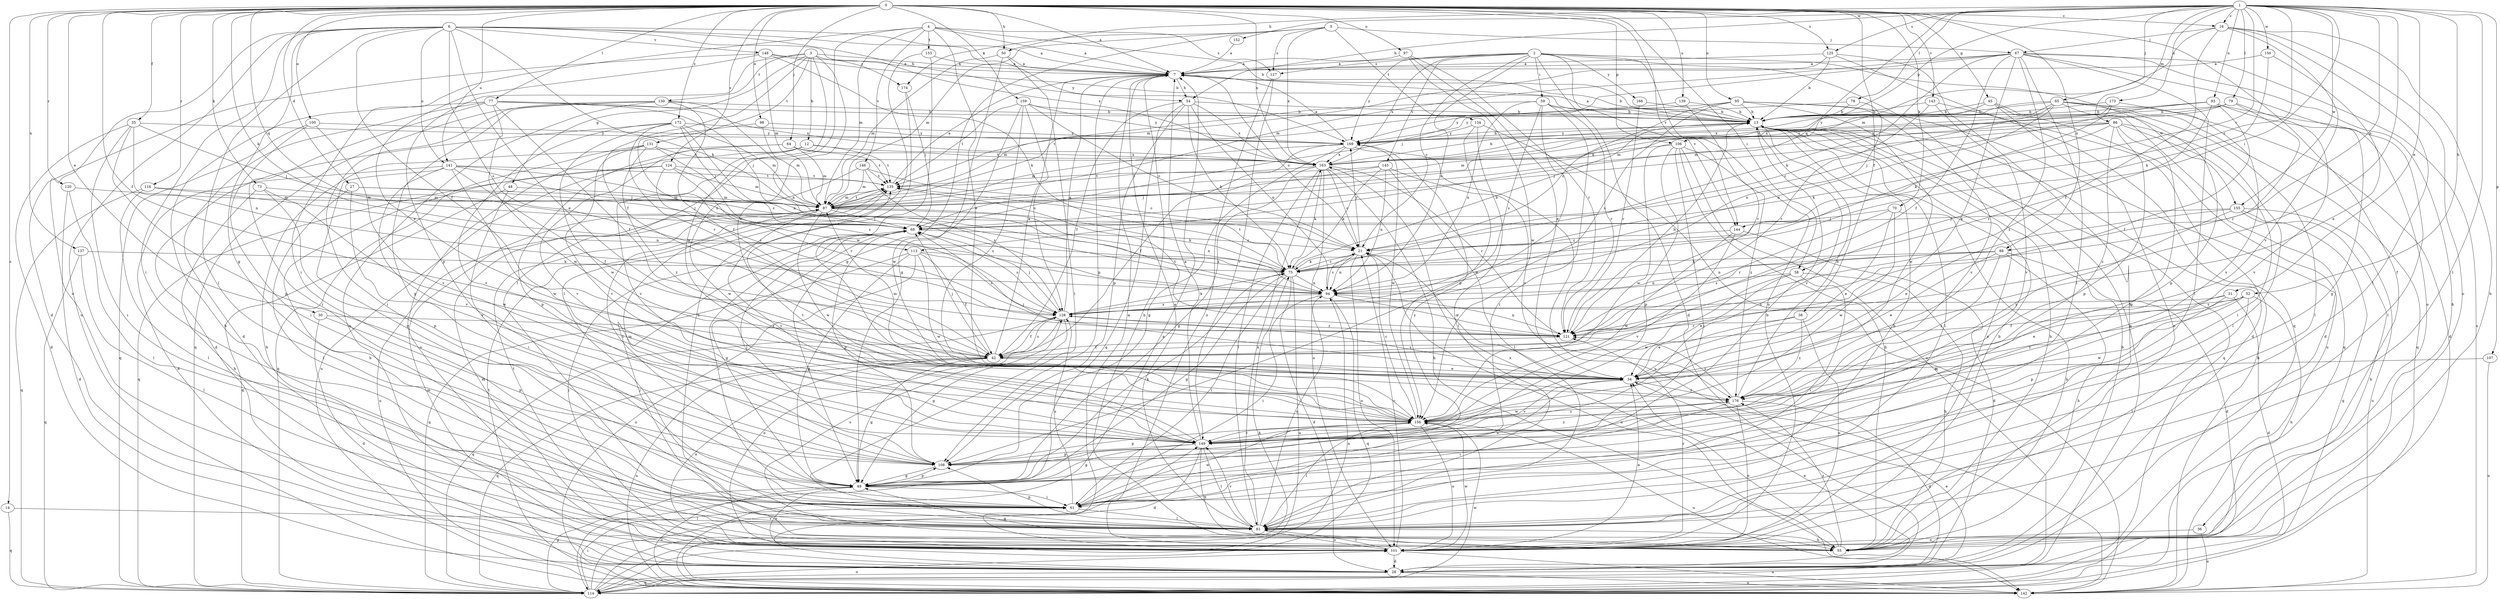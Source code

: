 strict digraph  {
0;
1;
2;
3;
4;
5;
6;
7;
12;
13;
14;
16;
21;
27;
28;
30;
31;
34;
35;
36;
38;
42;
45;
48;
49;
50;
52;
54;
55;
58;
59;
61;
64;
65;
67;
68;
70;
73;
75;
77;
78;
79;
81;
86;
87;
88;
93;
94;
95;
97;
98;
100;
101;
106;
107;
108;
113;
114;
116;
120;
121;
124;
125;
127;
128;
130;
131;
133;
134;
135;
137;
139;
141;
142;
143;
144;
145;
146;
148;
149;
150;
152;
155;
156;
159;
163;
166;
169;
172;
173;
174;
176;
0 -> 7  [label=a];
0 -> 14  [label=c];
0 -> 16  [label=c];
0 -> 27  [label=d];
0 -> 30  [label=e];
0 -> 35  [label=f];
0 -> 36  [label=f];
0 -> 38  [label=f];
0 -> 42  [label=f];
0 -> 45  [label=g];
0 -> 50  [label=h];
0 -> 58  [label=i];
0 -> 64  [label=j];
0 -> 70  [label=k];
0 -> 73  [label=k];
0 -> 75  [label=k];
0 -> 77  [label=l];
0 -> 88  [label=n];
0 -> 95  [label=o];
0 -> 97  [label=o];
0 -> 98  [label=o];
0 -> 100  [label=o];
0 -> 106  [label=p];
0 -> 113  [label=q];
0 -> 116  [label=r];
0 -> 120  [label=r];
0 -> 124  [label=s];
0 -> 125  [label=s];
0 -> 137  [label=u];
0 -> 139  [label=u];
0 -> 141  [label=u];
0 -> 143  [label=v];
0 -> 144  [label=v];
0 -> 159  [label=x];
0 -> 163  [label=x];
0 -> 172  [label=z];
1 -> 16  [label=c];
1 -> 21  [label=c];
1 -> 31  [label=e];
1 -> 50  [label=h];
1 -> 52  [label=h];
1 -> 54  [label=h];
1 -> 58  [label=i];
1 -> 65  [label=j];
1 -> 78  [label=l];
1 -> 79  [label=l];
1 -> 81  [label=l];
1 -> 86  [label=m];
1 -> 88  [label=n];
1 -> 93  [label=n];
1 -> 106  [label=p];
1 -> 107  [label=p];
1 -> 113  [label=q];
1 -> 121  [label=r];
1 -> 125  [label=s];
1 -> 144  [label=v];
1 -> 150  [label=w];
1 -> 152  [label=w];
1 -> 155  [label=w];
1 -> 173  [label=z];
2 -> 7  [label=a];
2 -> 21  [label=c];
2 -> 28  [label=d];
2 -> 59  [label=i];
2 -> 94  [label=n];
2 -> 101  [label=o];
2 -> 114  [label=q];
2 -> 127  [label=s];
2 -> 144  [label=v];
2 -> 145  [label=v];
2 -> 155  [label=w];
2 -> 163  [label=x];
2 -> 166  [label=y];
2 -> 169  [label=y];
3 -> 7  [label=a];
3 -> 12  [label=b];
3 -> 34  [label=e];
3 -> 42  [label=f];
3 -> 48  [label=g];
3 -> 108  [label=p];
3 -> 130  [label=t];
3 -> 131  [label=t];
3 -> 156  [label=w];
3 -> 174  [label=z];
4 -> 7  [label=a];
4 -> 13  [label=b];
4 -> 34  [label=e];
4 -> 61  [label=i];
4 -> 81  [label=l];
4 -> 87  [label=m];
4 -> 127  [label=s];
4 -> 133  [label=t];
4 -> 146  [label=v];
5 -> 49  [label=g];
5 -> 67  [label=j];
5 -> 87  [label=m];
5 -> 127  [label=s];
5 -> 134  [label=t];
5 -> 163  [label=x];
5 -> 174  [label=z];
6 -> 7  [label=a];
6 -> 34  [label=e];
6 -> 42  [label=f];
6 -> 49  [label=g];
6 -> 54  [label=h];
6 -> 61  [label=i];
6 -> 75  [label=k];
6 -> 81  [label=l];
6 -> 101  [label=o];
6 -> 128  [label=s];
6 -> 141  [label=u];
6 -> 142  [label=u];
6 -> 148  [label=v];
6 -> 163  [label=x];
6 -> 169  [label=y];
7 -> 13  [label=b];
7 -> 21  [label=c];
7 -> 54  [label=h];
7 -> 55  [label=h];
7 -> 108  [label=p];
12 -> 108  [label=p];
12 -> 135  [label=t];
12 -> 142  [label=u];
12 -> 149  [label=v];
12 -> 163  [label=x];
13 -> 7  [label=a];
13 -> 81  [label=l];
13 -> 101  [label=o];
13 -> 114  [label=q];
13 -> 149  [label=v];
13 -> 169  [label=y];
14 -> 81  [label=l];
14 -> 114  [label=q];
16 -> 42  [label=f];
16 -> 55  [label=h];
16 -> 67  [label=j];
16 -> 81  [label=l];
16 -> 87  [label=m];
16 -> 101  [label=o];
16 -> 149  [label=v];
21 -> 75  [label=k];
21 -> 94  [label=n];
21 -> 101  [label=o];
21 -> 142  [label=u];
21 -> 169  [label=y];
27 -> 68  [label=j];
27 -> 81  [label=l];
27 -> 87  [label=m];
27 -> 149  [label=v];
28 -> 13  [label=b];
28 -> 34  [label=e];
28 -> 87  [label=m];
28 -> 114  [label=q];
28 -> 142  [label=u];
30 -> 28  [label=d];
30 -> 108  [label=p];
30 -> 121  [label=r];
31 -> 28  [label=d];
31 -> 34  [label=e];
31 -> 108  [label=p];
31 -> 128  [label=s];
34 -> 21  [label=c];
34 -> 68  [label=j];
34 -> 87  [label=m];
34 -> 128  [label=s];
34 -> 149  [label=v];
34 -> 176  [label=z];
35 -> 28  [label=d];
35 -> 61  [label=i];
35 -> 68  [label=j];
35 -> 94  [label=n];
35 -> 108  [label=p];
35 -> 169  [label=y];
36 -> 101  [label=o];
36 -> 142  [label=u];
38 -> 34  [label=e];
38 -> 101  [label=o];
38 -> 121  [label=r];
38 -> 176  [label=z];
42 -> 7  [label=a];
42 -> 34  [label=e];
42 -> 49  [label=g];
42 -> 68  [label=j];
42 -> 101  [label=o];
42 -> 114  [label=q];
42 -> 128  [label=s];
42 -> 142  [label=u];
45 -> 13  [label=b];
45 -> 28  [label=d];
45 -> 101  [label=o];
45 -> 114  [label=q];
45 -> 163  [label=x];
48 -> 61  [label=i];
48 -> 87  [label=m];
48 -> 114  [label=q];
49 -> 34  [label=e];
49 -> 61  [label=i];
49 -> 75  [label=k];
49 -> 101  [label=o];
49 -> 108  [label=p];
49 -> 135  [label=t];
49 -> 142  [label=u];
49 -> 169  [label=y];
50 -> 7  [label=a];
50 -> 49  [label=g];
50 -> 81  [label=l];
50 -> 87  [label=m];
52 -> 42  [label=f];
52 -> 55  [label=h];
52 -> 81  [label=l];
52 -> 128  [label=s];
52 -> 156  [label=w];
52 -> 176  [label=z];
54 -> 13  [label=b];
54 -> 42  [label=f];
54 -> 75  [label=k];
54 -> 94  [label=n];
54 -> 108  [label=p];
54 -> 114  [label=q];
54 -> 163  [label=x];
55 -> 13  [label=b];
55 -> 49  [label=g];
55 -> 68  [label=j];
55 -> 163  [label=x];
55 -> 176  [label=z];
58 -> 34  [label=e];
58 -> 55  [label=h];
58 -> 61  [label=i];
58 -> 94  [label=n];
58 -> 156  [label=w];
59 -> 13  [label=b];
59 -> 61  [label=i];
59 -> 87  [label=m];
59 -> 94  [label=n];
59 -> 108  [label=p];
59 -> 121  [label=r];
59 -> 128  [label=s];
61 -> 13  [label=b];
61 -> 81  [label=l];
61 -> 128  [label=s];
61 -> 156  [label=w];
64 -> 55  [label=h];
64 -> 87  [label=m];
64 -> 135  [label=t];
64 -> 149  [label=v];
64 -> 163  [label=x];
65 -> 13  [label=b];
65 -> 21  [label=c];
65 -> 28  [label=d];
65 -> 81  [label=l];
65 -> 94  [label=n];
65 -> 108  [label=p];
65 -> 114  [label=q];
65 -> 163  [label=x];
65 -> 169  [label=y];
67 -> 7  [label=a];
67 -> 34  [label=e];
67 -> 42  [label=f];
67 -> 55  [label=h];
67 -> 61  [label=i];
67 -> 68  [label=j];
67 -> 75  [label=k];
67 -> 81  [label=l];
67 -> 87  [label=m];
67 -> 101  [label=o];
67 -> 142  [label=u];
67 -> 176  [label=z];
68 -> 21  [label=c];
68 -> 49  [label=g];
68 -> 61  [label=i];
68 -> 108  [label=p];
68 -> 128  [label=s];
70 -> 34  [label=e];
70 -> 55  [label=h];
70 -> 68  [label=j];
70 -> 121  [label=r];
70 -> 156  [label=w];
73 -> 55  [label=h];
73 -> 87  [label=m];
73 -> 108  [label=p];
73 -> 156  [label=w];
75 -> 13  [label=b];
75 -> 21  [label=c];
75 -> 28  [label=d];
75 -> 49  [label=g];
75 -> 61  [label=i];
75 -> 94  [label=n];
75 -> 135  [label=t];
75 -> 142  [label=u];
77 -> 13  [label=b];
77 -> 28  [label=d];
77 -> 42  [label=f];
77 -> 55  [label=h];
77 -> 61  [label=i];
77 -> 68  [label=j];
77 -> 156  [label=w];
77 -> 163  [label=x];
78 -> 13  [label=b];
78 -> 94  [label=n];
78 -> 169  [label=y];
79 -> 13  [label=b];
79 -> 87  [label=m];
79 -> 121  [label=r];
79 -> 149  [label=v];
79 -> 163  [label=x];
81 -> 7  [label=a];
81 -> 13  [label=b];
81 -> 55  [label=h];
81 -> 94  [label=n];
81 -> 101  [label=o];
81 -> 108  [label=p];
81 -> 128  [label=s];
81 -> 149  [label=v];
81 -> 163  [label=x];
86 -> 49  [label=g];
86 -> 61  [label=i];
86 -> 68  [label=j];
86 -> 75  [label=k];
86 -> 81  [label=l];
86 -> 87  [label=m];
86 -> 108  [label=p];
86 -> 169  [label=y];
86 -> 176  [label=z];
87 -> 68  [label=j];
87 -> 75  [label=k];
87 -> 94  [label=n];
87 -> 135  [label=t];
87 -> 142  [label=u];
87 -> 149  [label=v];
87 -> 156  [label=w];
88 -> 28  [label=d];
88 -> 34  [label=e];
88 -> 55  [label=h];
88 -> 75  [label=k];
88 -> 94  [label=n];
88 -> 128  [label=s];
88 -> 176  [label=z];
93 -> 13  [label=b];
93 -> 42  [label=f];
93 -> 49  [label=g];
93 -> 68  [label=j];
93 -> 81  [label=l];
93 -> 121  [label=r];
93 -> 163  [label=x];
94 -> 21  [label=c];
94 -> 61  [label=i];
94 -> 114  [label=q];
94 -> 121  [label=r];
94 -> 128  [label=s];
95 -> 13  [label=b];
95 -> 21  [label=c];
95 -> 128  [label=s];
95 -> 135  [label=t];
95 -> 142  [label=u];
95 -> 149  [label=v];
95 -> 156  [label=w];
97 -> 7  [label=a];
97 -> 34  [label=e];
97 -> 121  [label=r];
97 -> 156  [label=w];
98 -> 87  [label=m];
98 -> 94  [label=n];
98 -> 169  [label=y];
100 -> 61  [label=i];
100 -> 114  [label=q];
100 -> 149  [label=v];
100 -> 169  [label=y];
101 -> 7  [label=a];
101 -> 13  [label=b];
101 -> 21  [label=c];
101 -> 28  [label=d];
101 -> 34  [label=e];
101 -> 68  [label=j];
101 -> 81  [label=l];
101 -> 87  [label=m];
101 -> 121  [label=r];
101 -> 135  [label=t];
101 -> 142  [label=u];
101 -> 156  [label=w];
106 -> 55  [label=h];
106 -> 61  [label=i];
106 -> 108  [label=p];
106 -> 114  [label=q];
106 -> 156  [label=w];
106 -> 163  [label=x];
106 -> 176  [label=z];
107 -> 34  [label=e];
107 -> 142  [label=u];
108 -> 49  [label=g];
108 -> 68  [label=j];
108 -> 87  [label=m];
113 -> 42  [label=f];
113 -> 49  [label=g];
113 -> 75  [label=k];
113 -> 114  [label=q];
113 -> 128  [label=s];
113 -> 142  [label=u];
113 -> 156  [label=w];
114 -> 34  [label=e];
114 -> 49  [label=g];
114 -> 61  [label=i];
114 -> 75  [label=k];
114 -> 94  [label=n];
114 -> 101  [label=o];
114 -> 149  [label=v];
114 -> 156  [label=w];
116 -> 81  [label=l];
116 -> 87  [label=m];
116 -> 94  [label=n];
116 -> 114  [label=q];
120 -> 28  [label=d];
120 -> 81  [label=l];
120 -> 87  [label=m];
121 -> 13  [label=b];
121 -> 42  [label=f];
121 -> 94  [label=n];
121 -> 135  [label=t];
124 -> 55  [label=h];
124 -> 87  [label=m];
124 -> 114  [label=q];
124 -> 121  [label=r];
124 -> 128  [label=s];
124 -> 135  [label=t];
125 -> 7  [label=a];
125 -> 13  [label=b];
125 -> 55  [label=h];
125 -> 87  [label=m];
125 -> 114  [label=q];
127 -> 101  [label=o];
127 -> 149  [label=v];
128 -> 7  [label=a];
128 -> 42  [label=f];
128 -> 49  [label=g];
128 -> 68  [label=j];
128 -> 75  [label=k];
128 -> 101  [label=o];
128 -> 114  [label=q];
128 -> 121  [label=r];
130 -> 13  [label=b];
130 -> 42  [label=f];
130 -> 49  [label=g];
130 -> 61  [label=i];
130 -> 94  [label=n];
130 -> 101  [label=o];
130 -> 114  [label=q];
131 -> 101  [label=o];
131 -> 114  [label=q];
131 -> 128  [label=s];
131 -> 149  [label=v];
131 -> 163  [label=x];
131 -> 176  [label=z];
133 -> 7  [label=a];
133 -> 81  [label=l];
133 -> 156  [label=w];
134 -> 81  [label=l];
134 -> 142  [label=u];
134 -> 156  [label=w];
134 -> 169  [label=y];
135 -> 7  [label=a];
135 -> 87  [label=m];
137 -> 75  [label=k];
137 -> 81  [label=l];
137 -> 114  [label=q];
139 -> 13  [label=b];
139 -> 121  [label=r];
139 -> 169  [label=y];
141 -> 21  [label=c];
141 -> 28  [label=d];
141 -> 42  [label=f];
141 -> 49  [label=g];
141 -> 68  [label=j];
141 -> 135  [label=t];
141 -> 149  [label=v];
141 -> 156  [label=w];
142 -> 7  [label=a];
142 -> 13  [label=b];
142 -> 135  [label=t];
143 -> 13  [label=b];
143 -> 28  [label=d];
143 -> 121  [label=r];
143 -> 149  [label=v];
144 -> 21  [label=c];
144 -> 28  [label=d];
144 -> 149  [label=v];
144 -> 156  [label=w];
145 -> 68  [label=j];
145 -> 75  [label=k];
145 -> 81  [label=l];
145 -> 94  [label=n];
145 -> 135  [label=t];
145 -> 176  [label=z];
146 -> 21  [label=c];
146 -> 87  [label=m];
146 -> 128  [label=s];
146 -> 135  [label=t];
146 -> 156  [label=w];
148 -> 7  [label=a];
148 -> 13  [label=b];
148 -> 28  [label=d];
148 -> 34  [label=e];
148 -> 75  [label=k];
148 -> 87  [label=m];
149 -> 7  [label=a];
149 -> 28  [label=d];
149 -> 49  [label=g];
149 -> 55  [label=h];
149 -> 81  [label=l];
149 -> 108  [label=p];
149 -> 135  [label=t];
149 -> 176  [label=z];
150 -> 7  [label=a];
150 -> 34  [label=e];
150 -> 75  [label=k];
152 -> 7  [label=a];
155 -> 34  [label=e];
155 -> 55  [label=h];
155 -> 68  [label=j];
155 -> 114  [label=q];
155 -> 142  [label=u];
155 -> 176  [label=z];
156 -> 21  [label=c];
156 -> 81  [label=l];
156 -> 101  [label=o];
156 -> 108  [label=p];
156 -> 142  [label=u];
156 -> 149  [label=v];
156 -> 176  [label=z];
159 -> 13  [label=b];
159 -> 21  [label=c];
159 -> 128  [label=s];
159 -> 135  [label=t];
159 -> 156  [label=w];
159 -> 169  [label=y];
159 -> 176  [label=z];
163 -> 13  [label=b];
163 -> 21  [label=c];
163 -> 49  [label=g];
163 -> 55  [label=h];
163 -> 75  [label=k];
163 -> 81  [label=l];
163 -> 101  [label=o];
163 -> 121  [label=r];
163 -> 135  [label=t];
166 -> 13  [label=b];
166 -> 121  [label=r];
169 -> 7  [label=a];
169 -> 13  [label=b];
169 -> 42  [label=f];
169 -> 49  [label=g];
169 -> 87  [label=m];
169 -> 142  [label=u];
169 -> 156  [label=w];
169 -> 163  [label=x];
172 -> 28  [label=d];
172 -> 68  [label=j];
172 -> 87  [label=m];
172 -> 94  [label=n];
172 -> 121  [label=r];
172 -> 149  [label=v];
172 -> 156  [label=w];
172 -> 169  [label=y];
173 -> 13  [label=b];
173 -> 75  [label=k];
173 -> 87  [label=m];
173 -> 149  [label=v];
174 -> 55  [label=h];
174 -> 68  [label=j];
176 -> 13  [label=b];
176 -> 28  [label=d];
176 -> 61  [label=i];
176 -> 101  [label=o];
176 -> 121  [label=r];
176 -> 156  [label=w];
}
